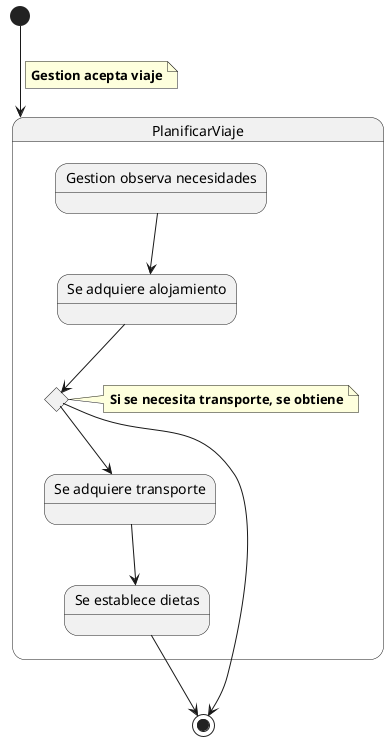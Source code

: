@startuml PlanificarViaje
    [*] --> PlanificarViaje

State PlanificarViaje{
    note on link
      <b>Gestion acepta viaje
    end note

    State StateGestionObservaNecesidades as "Gestion observa necesidades"
    State StateSeAdquiereAlojamiento as "Se adquiere alojamiento"
    State StateSeAdquiereTransporte as "Se adquiere transporte"
    State StateSeEstableceDietas as "Se establece dietas"
    State c <<choice>>

    StateGestionObservaNecesidades --> StateSeAdquiereAlojamiento
    StateSeAdquiereAlojamiento --> c
    c --> StateSeAdquiereTransporte

    note right of c
      <b>Si se necesita transporte, se obtiene
    end note

}
StateSeAdquiereTransporte  --> StateSeEstableceDietas
StateSeEstableceDietas  --> [*]
c -->  [*]
@enduml
